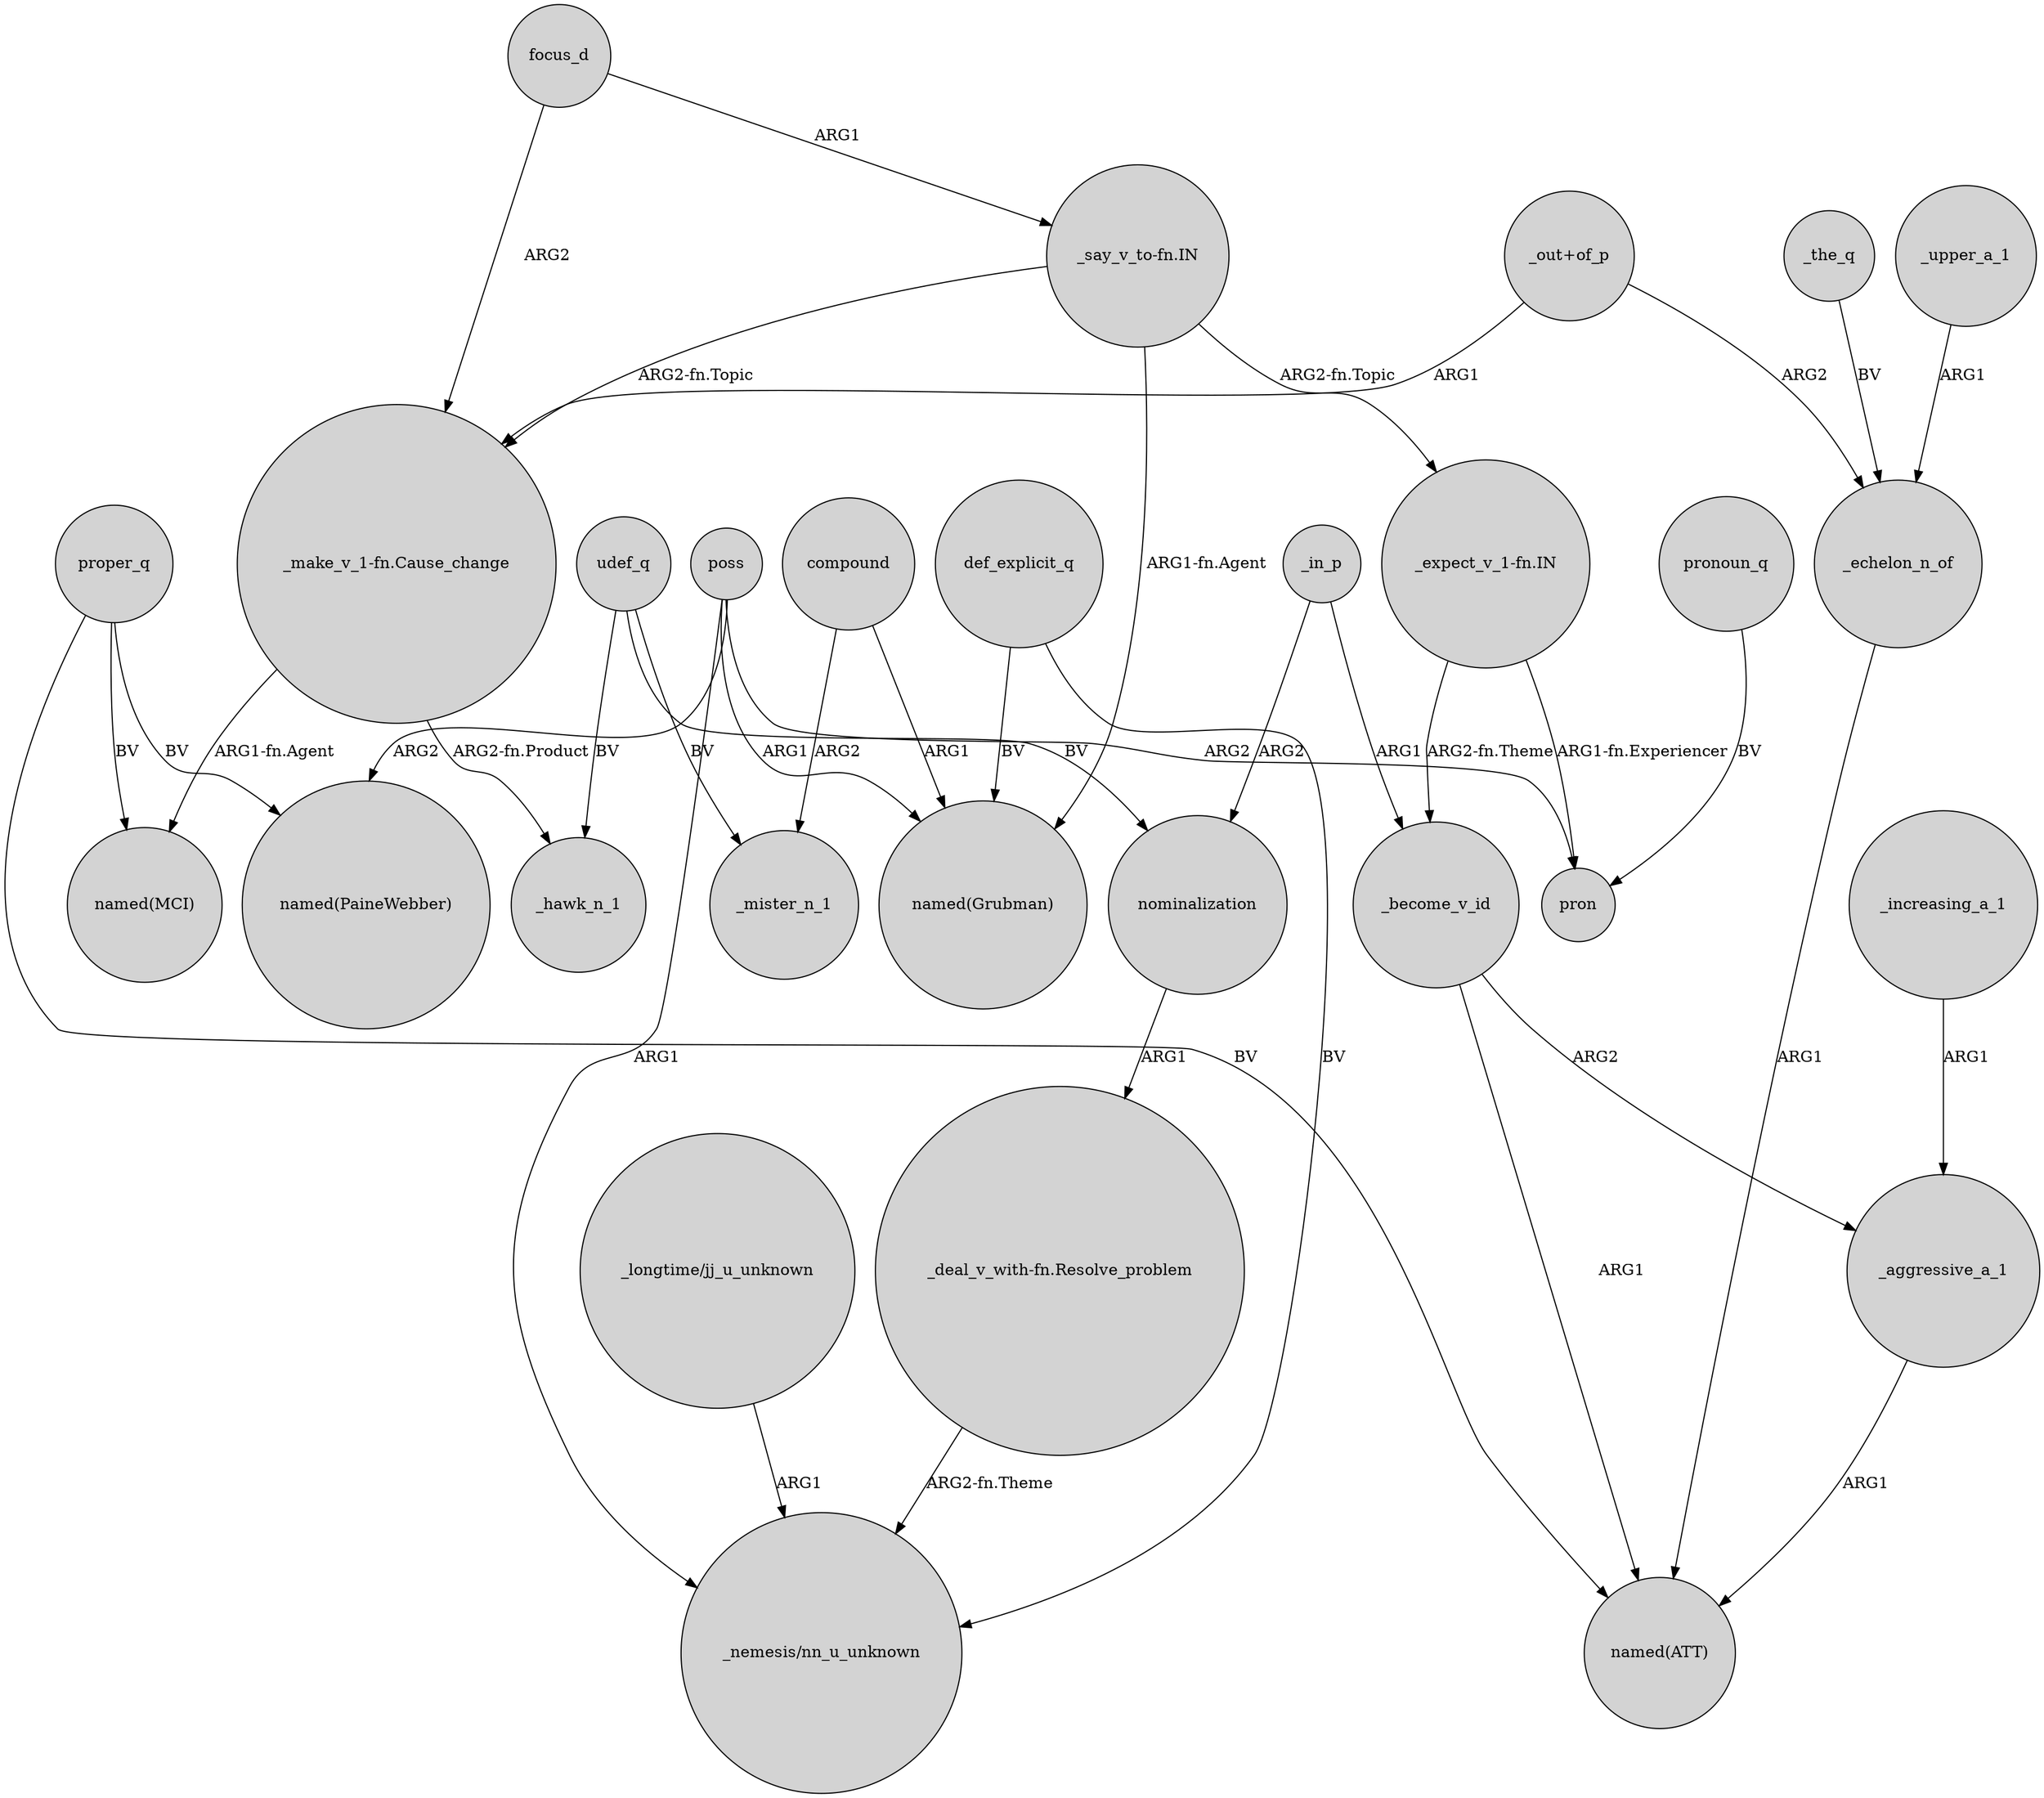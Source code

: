 digraph {
	node [shape=circle style=filled]
	"_deal_v_with-fn.Resolve_problem" -> "_nemesis/nn_u_unknown" [label="ARG2-fn.Theme"]
	"_longtime/jj_u_unknown" -> "_nemesis/nn_u_unknown" [label=ARG1]
	poss -> "_nemesis/nn_u_unknown" [label=ARG1]
	"_out+of_p" -> "_make_v_1-fn.Cause_change" [label=ARG1]
	poss -> pron [label=ARG2]
	"_out+of_p" -> _echelon_n_of [label=ARG2]
	_the_q -> _echelon_n_of [label=BV]
	compound -> _mister_n_1 [label=ARG2]
	nominalization -> "_deal_v_with-fn.Resolve_problem" [label=ARG1]
	focus_d -> "_make_v_1-fn.Cause_change" [label=ARG2]
	_become_v_id -> _aggressive_a_1 [label=ARG2]
	udef_q -> _mister_n_1 [label=BV]
	proper_q -> "named(MCI)" [label=BV]
	def_explicit_q -> "_nemesis/nn_u_unknown" [label=BV]
	"_expect_v_1-fn.IN" -> _become_v_id [label="ARG2-fn.Theme"]
	proper_q -> "named(ATT)" [label=BV]
	_in_p -> _become_v_id [label=ARG1]
	def_explicit_q -> "named(Grubman)" [label=BV]
	pronoun_q -> pron [label=BV]
	_increasing_a_1 -> _aggressive_a_1 [label=ARG1]
	_echelon_n_of -> "named(ATT)" [label=ARG1]
	"_make_v_1-fn.Cause_change" -> _hawk_n_1 [label="ARG2-fn.Product"]
	_upper_a_1 -> _echelon_n_of [label=ARG1]
	"_say_v_to-fn.IN" -> "named(Grubman)" [label="ARG1-fn.Agent"]
	proper_q -> "named(PaineWebber)" [label=BV]
	_become_v_id -> "named(ATT)" [label=ARG1]
	_aggressive_a_1 -> "named(ATT)" [label=ARG1]
	udef_q -> nominalization [label=BV]
	"_expect_v_1-fn.IN" -> pron [label="ARG1-fn.Experiencer"]
	poss -> "named(Grubman)" [label=ARG1]
	"_say_v_to-fn.IN" -> "_expect_v_1-fn.IN" [label="ARG2-fn.Topic"]
	udef_q -> _hawk_n_1 [label=BV]
	compound -> "named(Grubman)" [label=ARG1]
	_in_p -> nominalization [label=ARG2]
	"_make_v_1-fn.Cause_change" -> "named(MCI)" [label="ARG1-fn.Agent"]
	"_say_v_to-fn.IN" -> "_make_v_1-fn.Cause_change" [label="ARG2-fn.Topic"]
	poss -> "named(PaineWebber)" [label=ARG2]
	focus_d -> "_say_v_to-fn.IN" [label=ARG1]
}
